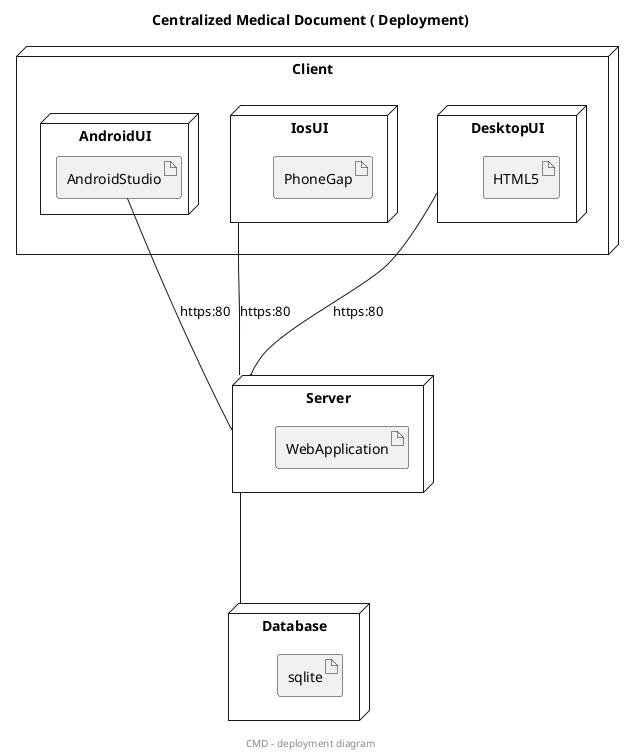 @startuml
title **Centralized Medical Document** ( Deployment)
center footer CMD - deployment diagram
'https://plantuml.com/deployment-diagram


node Client {
node AndroidUI {
artifact AndroidStudio
}
node IosUI {
artifact PhoneGap
}
node DesktopUI {
artifact HTML5
}
}


node Server {
artifact WebApplication
}

node Database {
artifact sqlite
}


Server -down-- Database
Server -up-- DesktopUI :  https:80
Server -up-- IosUI : https:80
Server -up-- AndroidStudio :  https:80







@enduml